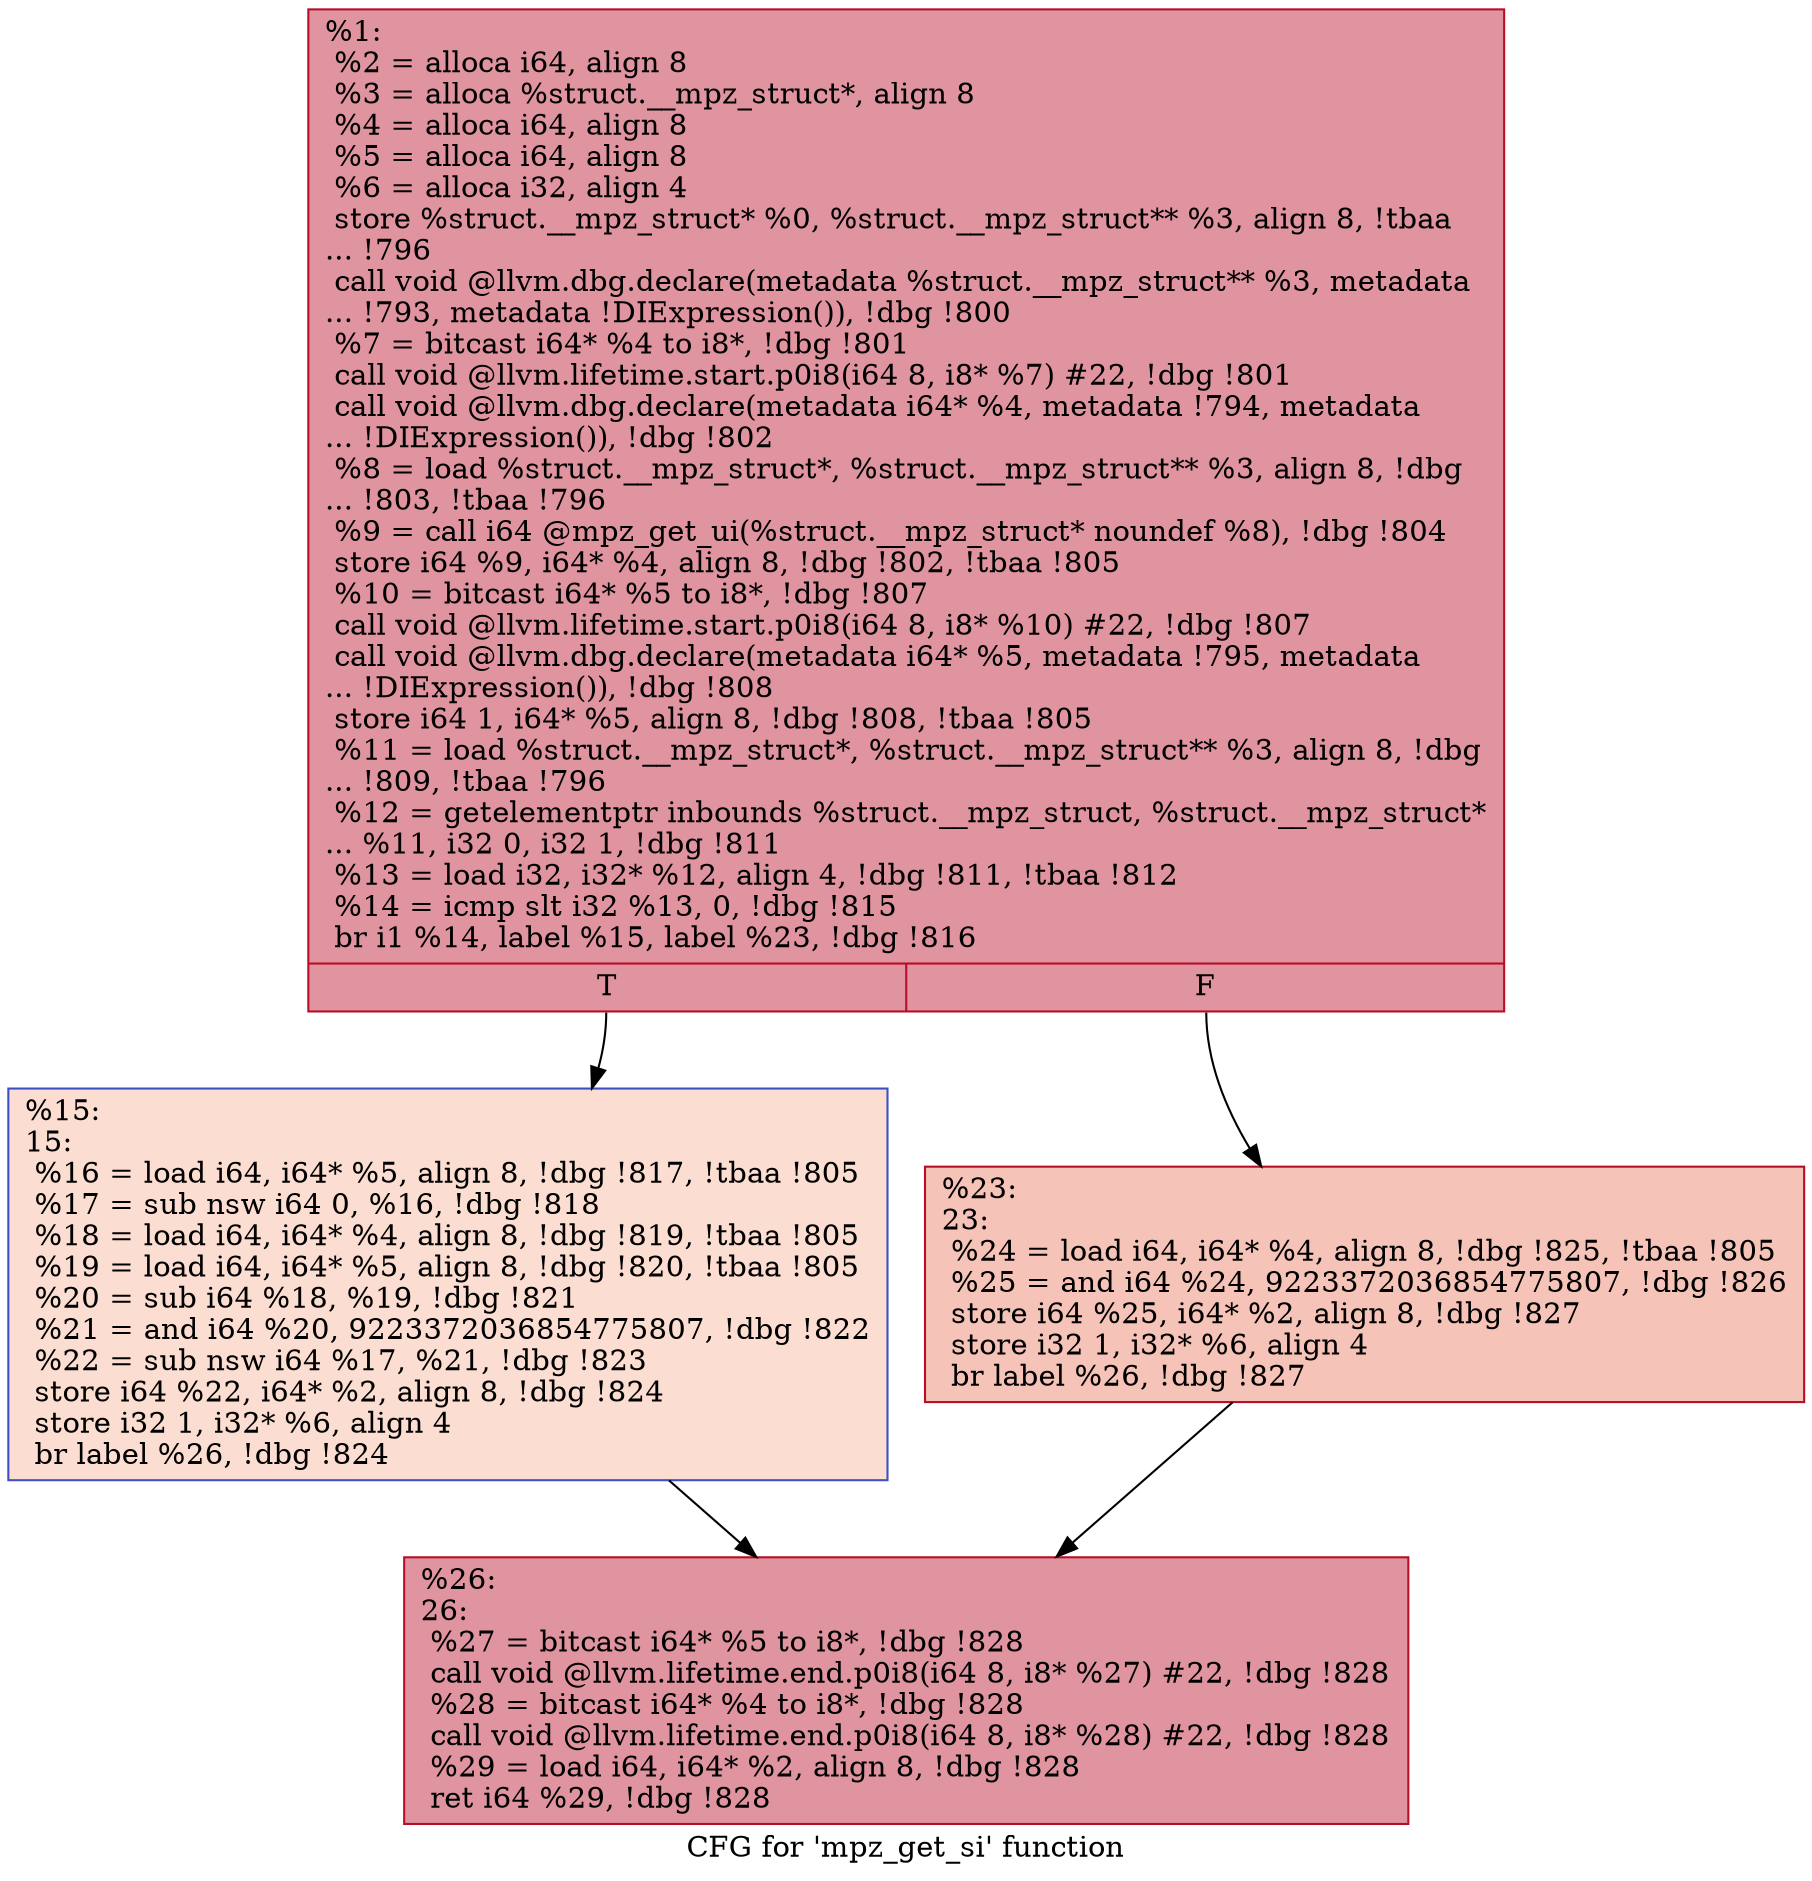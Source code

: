 digraph "CFG for 'mpz_get_si' function" {
	label="CFG for 'mpz_get_si' function";

	Node0x2654f20 [shape=record,color="#b70d28ff", style=filled, fillcolor="#b70d2870",label="{%1:\l  %2 = alloca i64, align 8\l  %3 = alloca %struct.__mpz_struct*, align 8\l  %4 = alloca i64, align 8\l  %5 = alloca i64, align 8\l  %6 = alloca i32, align 4\l  store %struct.__mpz_struct* %0, %struct.__mpz_struct** %3, align 8, !tbaa\l... !796\l  call void @llvm.dbg.declare(metadata %struct.__mpz_struct** %3, metadata\l... !793, metadata !DIExpression()), !dbg !800\l  %7 = bitcast i64* %4 to i8*, !dbg !801\l  call void @llvm.lifetime.start.p0i8(i64 8, i8* %7) #22, !dbg !801\l  call void @llvm.dbg.declare(metadata i64* %4, metadata !794, metadata\l... !DIExpression()), !dbg !802\l  %8 = load %struct.__mpz_struct*, %struct.__mpz_struct** %3, align 8, !dbg\l... !803, !tbaa !796\l  %9 = call i64 @mpz_get_ui(%struct.__mpz_struct* noundef %8), !dbg !804\l  store i64 %9, i64* %4, align 8, !dbg !802, !tbaa !805\l  %10 = bitcast i64* %5 to i8*, !dbg !807\l  call void @llvm.lifetime.start.p0i8(i64 8, i8* %10) #22, !dbg !807\l  call void @llvm.dbg.declare(metadata i64* %5, metadata !795, metadata\l... !DIExpression()), !dbg !808\l  store i64 1, i64* %5, align 8, !dbg !808, !tbaa !805\l  %11 = load %struct.__mpz_struct*, %struct.__mpz_struct** %3, align 8, !dbg\l... !809, !tbaa !796\l  %12 = getelementptr inbounds %struct.__mpz_struct, %struct.__mpz_struct*\l... %11, i32 0, i32 1, !dbg !811\l  %13 = load i32, i32* %12, align 4, !dbg !811, !tbaa !812\l  %14 = icmp slt i32 %13, 0, !dbg !815\l  br i1 %14, label %15, label %23, !dbg !816\l|{<s0>T|<s1>F}}"];
	Node0x2654f20:s0 -> Node0x2654fa0;
	Node0x2654f20:s1 -> Node0x2654ff0;
	Node0x2654fa0 [shape=record,color="#3d50c3ff", style=filled, fillcolor="#f7b39670",label="{%15:\l15:                                               \l  %16 = load i64, i64* %5, align 8, !dbg !817, !tbaa !805\l  %17 = sub nsw i64 0, %16, !dbg !818\l  %18 = load i64, i64* %4, align 8, !dbg !819, !tbaa !805\l  %19 = load i64, i64* %5, align 8, !dbg !820, !tbaa !805\l  %20 = sub i64 %18, %19, !dbg !821\l  %21 = and i64 %20, 9223372036854775807, !dbg !822\l  %22 = sub nsw i64 %17, %21, !dbg !823\l  store i64 %22, i64* %2, align 8, !dbg !824\l  store i32 1, i32* %6, align 4\l  br label %26, !dbg !824\l}"];
	Node0x2654fa0 -> Node0x2655040;
	Node0x2654ff0 [shape=record,color="#b70d28ff", style=filled, fillcolor="#e8765c70",label="{%23:\l23:                                               \l  %24 = load i64, i64* %4, align 8, !dbg !825, !tbaa !805\l  %25 = and i64 %24, 9223372036854775807, !dbg !826\l  store i64 %25, i64* %2, align 8, !dbg !827\l  store i32 1, i32* %6, align 4\l  br label %26, !dbg !827\l}"];
	Node0x2654ff0 -> Node0x2655040;
	Node0x2655040 [shape=record,color="#b70d28ff", style=filled, fillcolor="#b70d2870",label="{%26:\l26:                                               \l  %27 = bitcast i64* %5 to i8*, !dbg !828\l  call void @llvm.lifetime.end.p0i8(i64 8, i8* %27) #22, !dbg !828\l  %28 = bitcast i64* %4 to i8*, !dbg !828\l  call void @llvm.lifetime.end.p0i8(i64 8, i8* %28) #22, !dbg !828\l  %29 = load i64, i64* %2, align 8, !dbg !828\l  ret i64 %29, !dbg !828\l}"];
}
